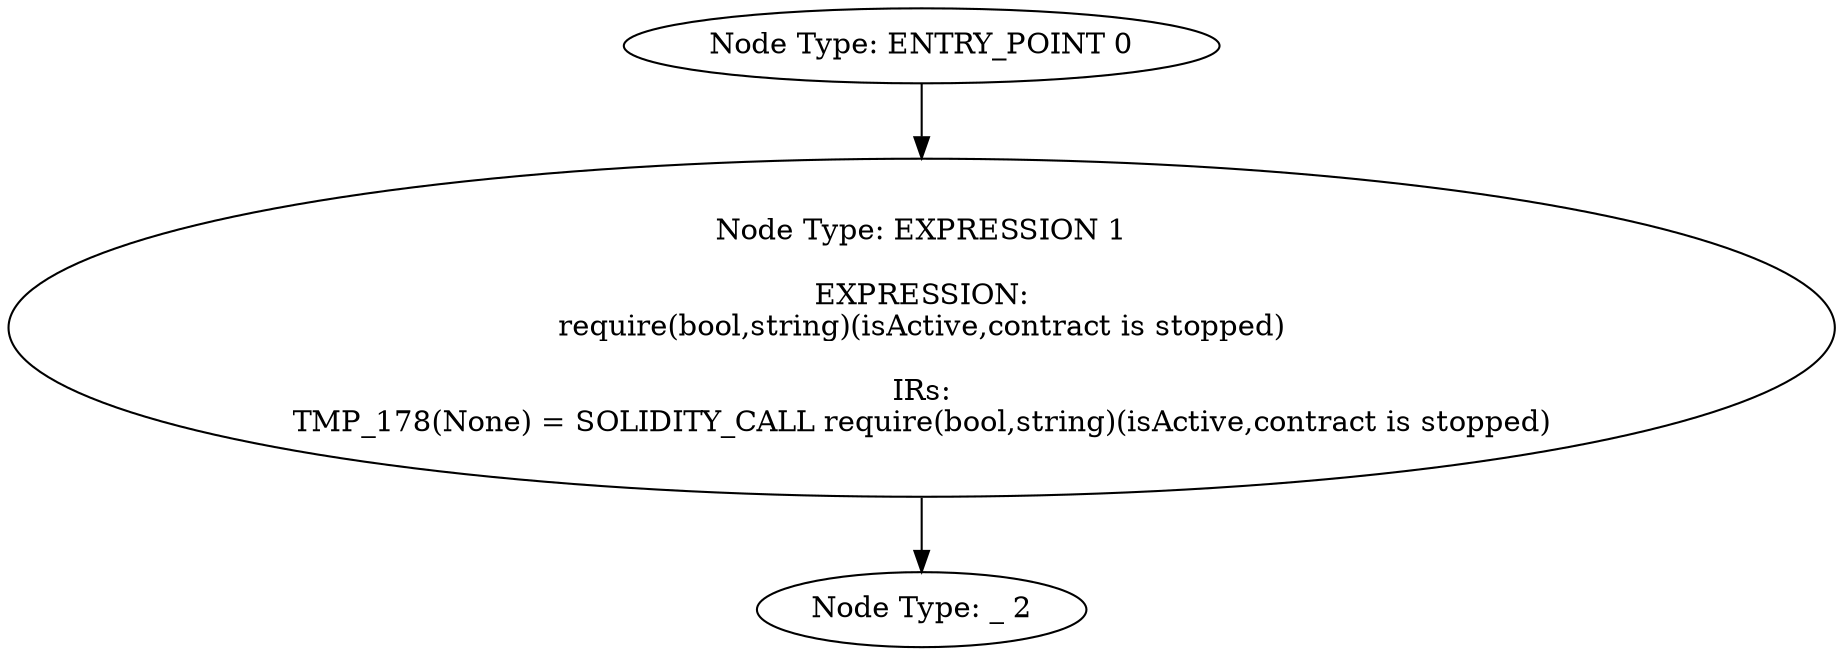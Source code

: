 digraph{
0[label="Node Type: ENTRY_POINT 0
"];
0->1;
1[label="Node Type: EXPRESSION 1

EXPRESSION:
require(bool,string)(isActive,contract is stopped)

IRs:
TMP_178(None) = SOLIDITY_CALL require(bool,string)(isActive,contract is stopped)"];
1->2;
2[label="Node Type: _ 2
"];
}
